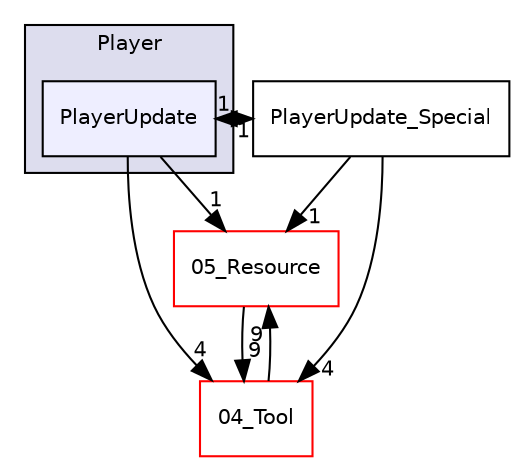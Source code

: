 digraph "C:/HAL/PG関係/03_作成プログラム/03_HAL授業/就職作品/Project/source/03_Object/3D/Player/PlayerUpdate" {
  compound=true
  node [ fontsize="10", fontname="Helvetica"];
  edge [ labelfontsize="10", labelfontname="Helvetica"];
  subgraph clusterdir_5e115f3b25cc5f2cc1bddec10688de55 {
    graph [ bgcolor="#ddddee", pencolor="black", label="Player" fontname="Helvetica", fontsize="10", URL="dir_5e115f3b25cc5f2cc1bddec10688de55.html"]
  dir_8eed6a936a795cfd91425f3337dafb85 [shape=box, label="PlayerUpdate", style="filled", fillcolor="#eeeeff", pencolor="black", URL="dir_8eed6a936a795cfd91425f3337dafb85.html"];
  }
  dir_6e58c436369e4a795ef16d3c489c4702 [shape=box label="05_Resource" fillcolor="white" style="filled" color="red" URL="dir_6e58c436369e4a795ef16d3c489c4702.html"];
  dir_3c30da9c0a7ed116ee5f29671f4bc2f0 [shape=box label="PlayerUpdate_Special" URL="dir_3c30da9c0a7ed116ee5f29671f4bc2f0.html"];
  dir_48bb4aacea20c6a8378e1408d864b090 [shape=box label="04_Tool" fillcolor="white" style="filled" color="red" URL="dir_48bb4aacea20c6a8378e1408d864b090.html"];
  dir_6e58c436369e4a795ef16d3c489c4702->dir_48bb4aacea20c6a8378e1408d864b090 [headlabel="9", labeldistance=1.5 headhref="dir_000158_000080.html"];
  dir_3c30da9c0a7ed116ee5f29671f4bc2f0->dir_6e58c436369e4a795ef16d3c489c4702 [headlabel="1", labeldistance=1.5 headhref="dir_000072_000158.html"];
  dir_3c30da9c0a7ed116ee5f29671f4bc2f0->dir_8eed6a936a795cfd91425f3337dafb85 [headlabel="1", labeldistance=1.5 headhref="dir_000072_000071.html"];
  dir_3c30da9c0a7ed116ee5f29671f4bc2f0->dir_48bb4aacea20c6a8378e1408d864b090 [headlabel="4", labeldistance=1.5 headhref="dir_000072_000080.html"];
  dir_8eed6a936a795cfd91425f3337dafb85->dir_6e58c436369e4a795ef16d3c489c4702 [headlabel="1", labeldistance=1.5 headhref="dir_000071_000158.html"];
  dir_8eed6a936a795cfd91425f3337dafb85->dir_3c30da9c0a7ed116ee5f29671f4bc2f0 [headlabel="1", labeldistance=1.5 headhref="dir_000071_000072.html"];
  dir_8eed6a936a795cfd91425f3337dafb85->dir_48bb4aacea20c6a8378e1408d864b090 [headlabel="4", labeldistance=1.5 headhref="dir_000071_000080.html"];
  dir_48bb4aacea20c6a8378e1408d864b090->dir_6e58c436369e4a795ef16d3c489c4702 [headlabel="9", labeldistance=1.5 headhref="dir_000080_000158.html"];
}
